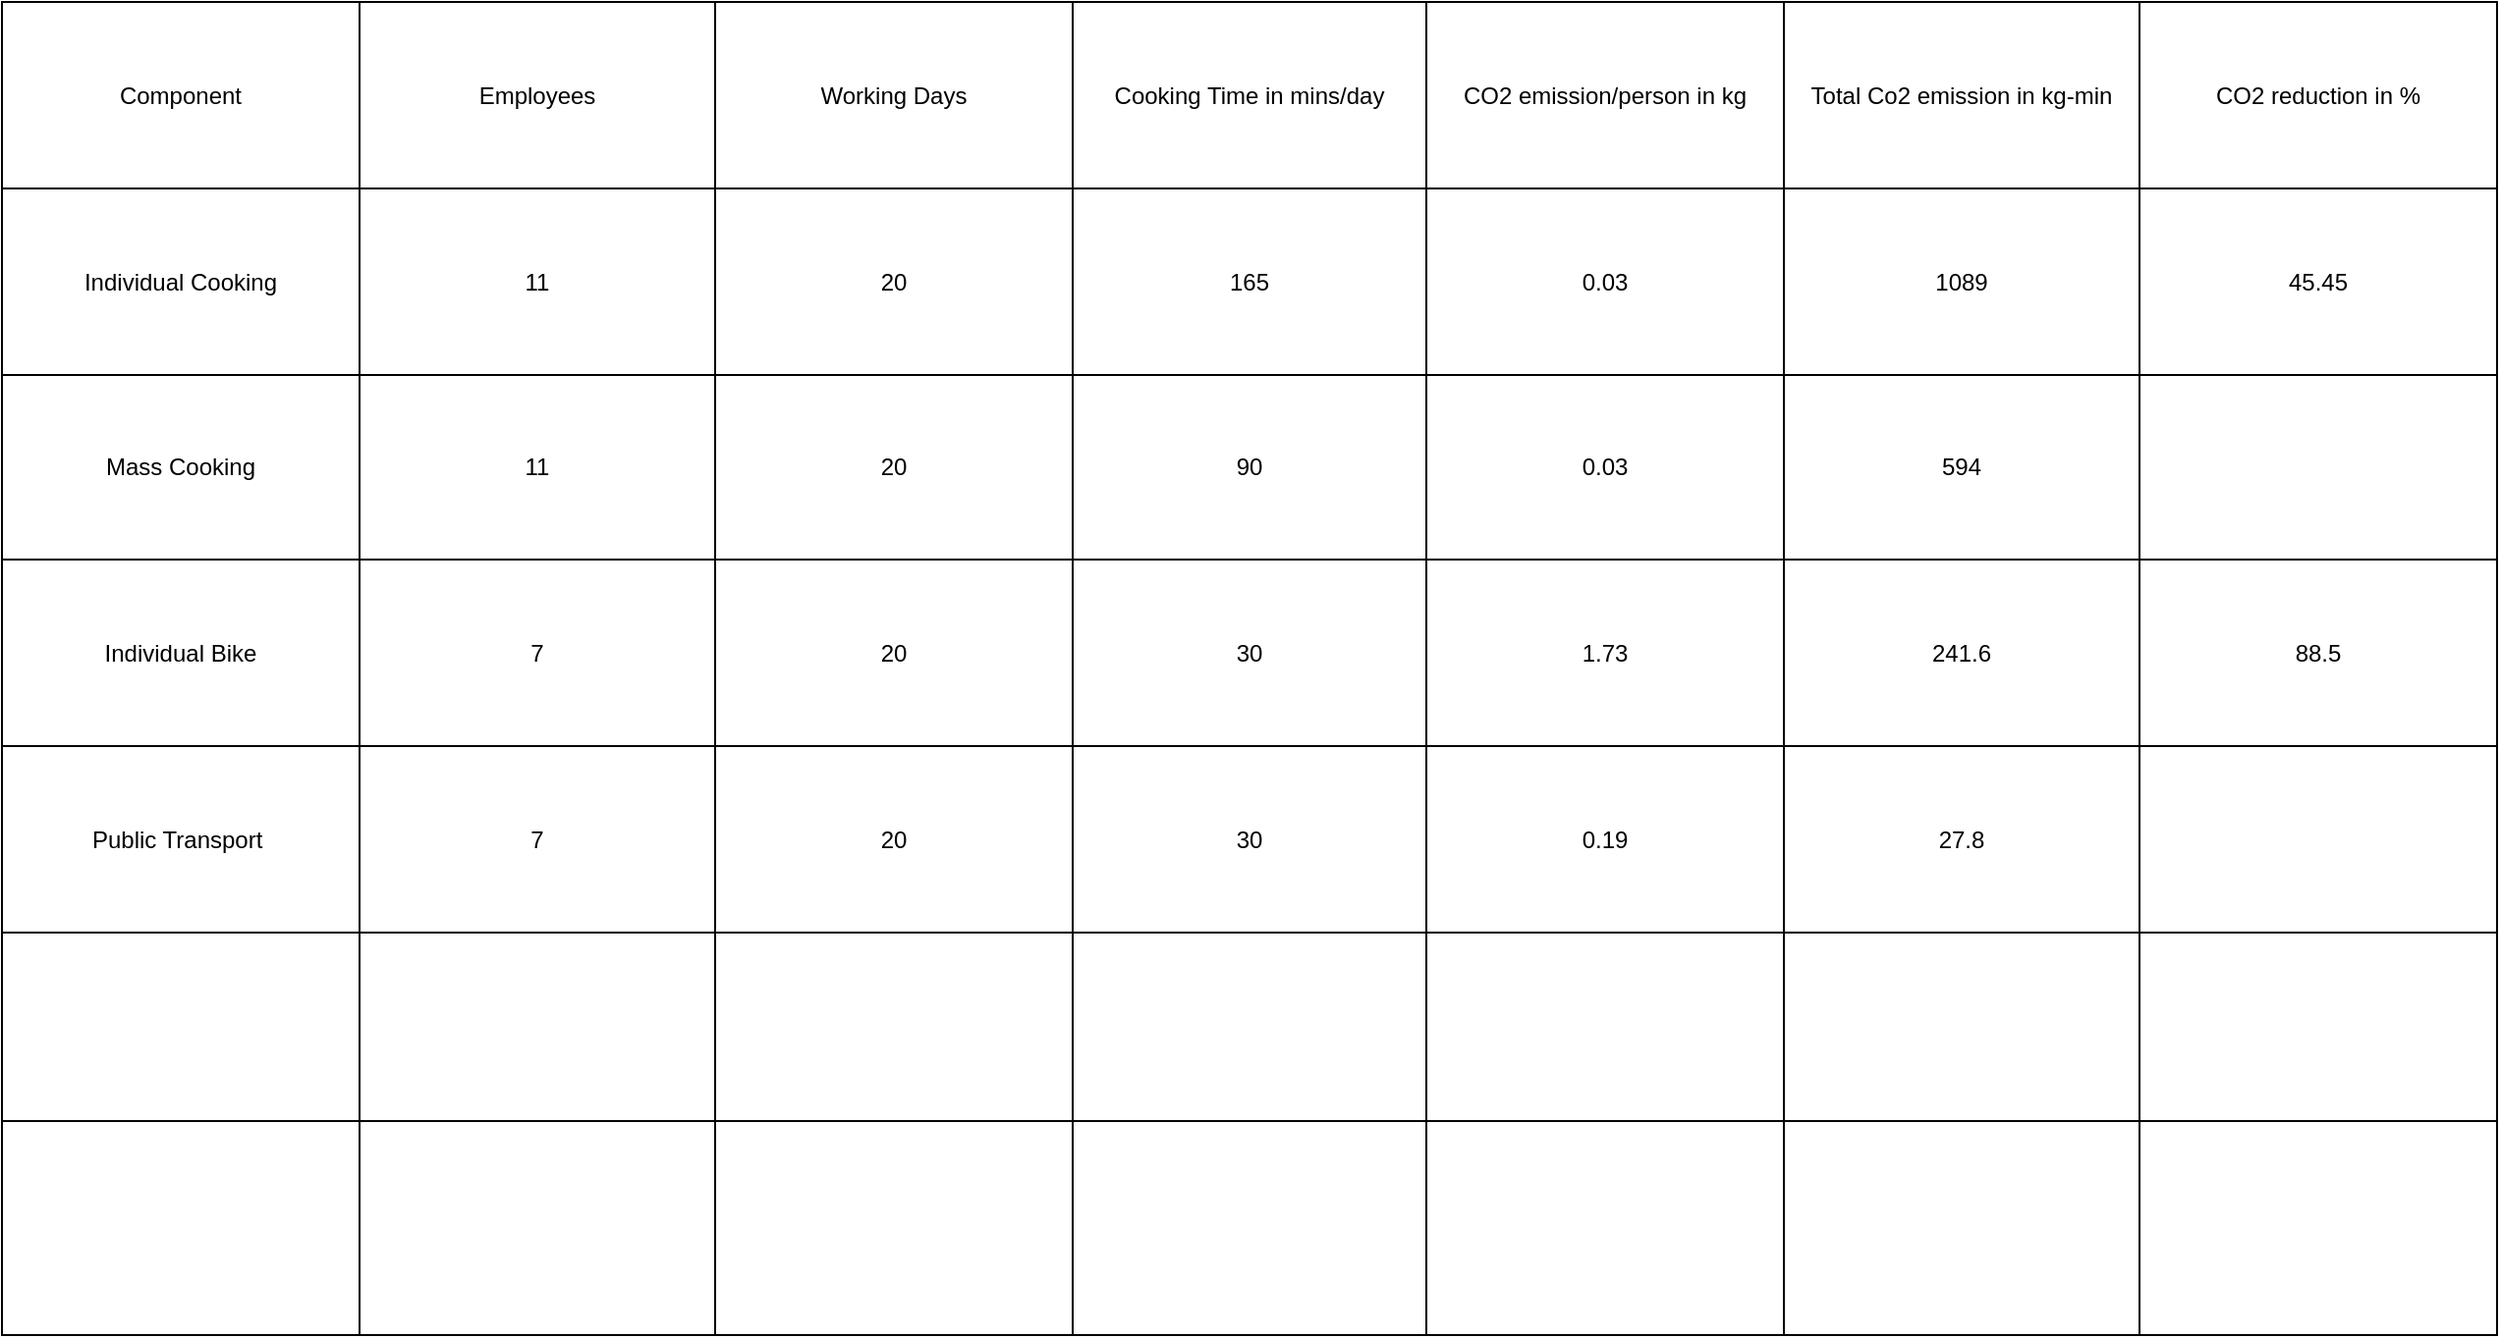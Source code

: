 <mxfile version="24.8.2">
  <diagram id="C5RBs43oDa-KdzZeNtuy" name="Page-1">
    <mxGraphModel dx="2261" dy="759" grid="1" gridSize="10" guides="1" tooltips="1" connect="1" arrows="1" fold="1" page="1" pageScale="1" pageWidth="827" pageHeight="1169" math="0" shadow="0">
      <root>
        <mxCell id="WIyWlLk6GJQsqaUBKTNV-0" />
        <mxCell id="WIyWlLk6GJQsqaUBKTNV-1" parent="WIyWlLk6GJQsqaUBKTNV-0" />
        <mxCell id="QHB-Y2uV8XMT2nwZTS_r-0" value="" style="shape=table;startSize=0;container=1;collapsible=0;childLayout=tableLayout;" parent="WIyWlLk6GJQsqaUBKTNV-1" vertex="1">
          <mxGeometry x="-710" y="50" width="1270" height="679" as="geometry" />
        </mxCell>
        <mxCell id="QHB-Y2uV8XMT2nwZTS_r-1" value="" style="shape=tableRow;horizontal=0;startSize=0;swimlaneHead=0;swimlaneBody=0;strokeColor=inherit;top=0;left=0;bottom=0;right=0;collapsible=0;dropTarget=0;fillColor=none;points=[[0,0.5],[1,0.5]];portConstraint=eastwest;" parent="QHB-Y2uV8XMT2nwZTS_r-0" vertex="1">
          <mxGeometry width="1270" height="95" as="geometry" />
        </mxCell>
        <mxCell id="QHB-Y2uV8XMT2nwZTS_r-2" value="Component" style="shape=partialRectangle;html=1;whiteSpace=wrap;connectable=0;strokeColor=inherit;overflow=hidden;fillColor=none;top=0;left=0;bottom=0;right=0;pointerEvents=1;" parent="QHB-Y2uV8XMT2nwZTS_r-1" vertex="1">
          <mxGeometry width="182" height="95" as="geometry">
            <mxRectangle width="182" height="95" as="alternateBounds" />
          </mxGeometry>
        </mxCell>
        <mxCell id="QHB-Y2uV8XMT2nwZTS_r-3" value="Employees" style="shape=partialRectangle;html=1;whiteSpace=wrap;connectable=0;strokeColor=inherit;overflow=hidden;fillColor=none;top=0;left=0;bottom=0;right=0;pointerEvents=1;" parent="QHB-Y2uV8XMT2nwZTS_r-1" vertex="1">
          <mxGeometry x="182" width="181" height="95" as="geometry">
            <mxRectangle width="181" height="95" as="alternateBounds" />
          </mxGeometry>
        </mxCell>
        <mxCell id="QHB-Y2uV8XMT2nwZTS_r-4" value="Working Days" style="shape=partialRectangle;html=1;whiteSpace=wrap;connectable=0;strokeColor=inherit;overflow=hidden;fillColor=none;top=0;left=0;bottom=0;right=0;pointerEvents=1;" parent="QHB-Y2uV8XMT2nwZTS_r-1" vertex="1">
          <mxGeometry x="363" width="182" height="95" as="geometry">
            <mxRectangle width="182" height="95" as="alternateBounds" />
          </mxGeometry>
        </mxCell>
        <mxCell id="QHB-Y2uV8XMT2nwZTS_r-5" value="Cooking Time in mins/day" style="shape=partialRectangle;html=1;whiteSpace=wrap;connectable=0;strokeColor=inherit;overflow=hidden;fillColor=none;top=0;left=0;bottom=0;right=0;pointerEvents=1;" parent="QHB-Y2uV8XMT2nwZTS_r-1" vertex="1">
          <mxGeometry x="545" width="180" height="95" as="geometry">
            <mxRectangle width="180" height="95" as="alternateBounds" />
          </mxGeometry>
        </mxCell>
        <mxCell id="QHB-Y2uV8XMT2nwZTS_r-6" value="CO2 emission/person in kg" style="shape=partialRectangle;html=1;whiteSpace=wrap;connectable=0;strokeColor=inherit;overflow=hidden;fillColor=none;top=0;left=0;bottom=0;right=0;pointerEvents=1;" parent="QHB-Y2uV8XMT2nwZTS_r-1" vertex="1">
          <mxGeometry x="725" width="182" height="95" as="geometry">
            <mxRectangle width="182" height="95" as="alternateBounds" />
          </mxGeometry>
        </mxCell>
        <mxCell id="QHB-Y2uV8XMT2nwZTS_r-7" value="Total Co2 emission in kg-min" style="shape=partialRectangle;html=1;whiteSpace=wrap;connectable=0;strokeColor=inherit;overflow=hidden;fillColor=none;top=0;left=0;bottom=0;right=0;pointerEvents=1;" parent="QHB-Y2uV8XMT2nwZTS_r-1" vertex="1">
          <mxGeometry x="907" width="181" height="95" as="geometry">
            <mxRectangle width="181" height="95" as="alternateBounds" />
          </mxGeometry>
        </mxCell>
        <mxCell id="QHB-Y2uV8XMT2nwZTS_r-8" value="CO2 reduction in %" style="shape=partialRectangle;html=1;whiteSpace=wrap;connectable=0;strokeColor=inherit;overflow=hidden;fillColor=none;top=0;left=0;bottom=0;right=0;pointerEvents=1;" parent="QHB-Y2uV8XMT2nwZTS_r-1" vertex="1">
          <mxGeometry x="1088" width="182" height="95" as="geometry">
            <mxRectangle width="182" height="95" as="alternateBounds" />
          </mxGeometry>
        </mxCell>
        <mxCell id="QHB-Y2uV8XMT2nwZTS_r-9" value="" style="shape=tableRow;horizontal=0;startSize=0;swimlaneHead=0;swimlaneBody=0;strokeColor=inherit;top=0;left=0;bottom=0;right=0;collapsible=0;dropTarget=0;fillColor=none;points=[[0,0.5],[1,0.5]];portConstraint=eastwest;" parent="QHB-Y2uV8XMT2nwZTS_r-0" vertex="1">
          <mxGeometry y="95" width="1270" height="95" as="geometry" />
        </mxCell>
        <mxCell id="QHB-Y2uV8XMT2nwZTS_r-10" value="Individual Cooking" style="shape=partialRectangle;html=1;whiteSpace=wrap;connectable=0;strokeColor=inherit;overflow=hidden;fillColor=none;top=0;left=0;bottom=0;right=0;pointerEvents=1;" parent="QHB-Y2uV8XMT2nwZTS_r-9" vertex="1">
          <mxGeometry width="182" height="95" as="geometry">
            <mxRectangle width="182" height="95" as="alternateBounds" />
          </mxGeometry>
        </mxCell>
        <mxCell id="QHB-Y2uV8XMT2nwZTS_r-11" value="11" style="shape=partialRectangle;html=1;whiteSpace=wrap;connectable=0;strokeColor=inherit;overflow=hidden;fillColor=none;top=0;left=0;bottom=0;right=0;pointerEvents=1;" parent="QHB-Y2uV8XMT2nwZTS_r-9" vertex="1">
          <mxGeometry x="182" width="181" height="95" as="geometry">
            <mxRectangle width="181" height="95" as="alternateBounds" />
          </mxGeometry>
        </mxCell>
        <mxCell id="QHB-Y2uV8XMT2nwZTS_r-12" value="20" style="shape=partialRectangle;html=1;whiteSpace=wrap;connectable=0;strokeColor=inherit;overflow=hidden;fillColor=none;top=0;left=0;bottom=0;right=0;pointerEvents=1;" parent="QHB-Y2uV8XMT2nwZTS_r-9" vertex="1">
          <mxGeometry x="363" width="182" height="95" as="geometry">
            <mxRectangle width="182" height="95" as="alternateBounds" />
          </mxGeometry>
        </mxCell>
        <mxCell id="QHB-Y2uV8XMT2nwZTS_r-13" value="165" style="shape=partialRectangle;html=1;whiteSpace=wrap;connectable=0;strokeColor=inherit;overflow=hidden;fillColor=none;top=0;left=0;bottom=0;right=0;pointerEvents=1;" parent="QHB-Y2uV8XMT2nwZTS_r-9" vertex="1">
          <mxGeometry x="545" width="180" height="95" as="geometry">
            <mxRectangle width="180" height="95" as="alternateBounds" />
          </mxGeometry>
        </mxCell>
        <mxCell id="QHB-Y2uV8XMT2nwZTS_r-14" value="0.03" style="shape=partialRectangle;html=1;whiteSpace=wrap;connectable=0;strokeColor=inherit;overflow=hidden;fillColor=none;top=0;left=0;bottom=0;right=0;pointerEvents=1;" parent="QHB-Y2uV8XMT2nwZTS_r-9" vertex="1">
          <mxGeometry x="725" width="182" height="95" as="geometry">
            <mxRectangle width="182" height="95" as="alternateBounds" />
          </mxGeometry>
        </mxCell>
        <mxCell id="QHB-Y2uV8XMT2nwZTS_r-15" value="1089" style="shape=partialRectangle;html=1;whiteSpace=wrap;connectable=0;strokeColor=inherit;overflow=hidden;fillColor=none;top=0;left=0;bottom=0;right=0;pointerEvents=1;" parent="QHB-Y2uV8XMT2nwZTS_r-9" vertex="1">
          <mxGeometry x="907" width="181" height="95" as="geometry">
            <mxRectangle width="181" height="95" as="alternateBounds" />
          </mxGeometry>
        </mxCell>
        <mxCell id="QHB-Y2uV8XMT2nwZTS_r-16" value="45.45" style="shape=partialRectangle;html=1;whiteSpace=wrap;connectable=0;strokeColor=inherit;overflow=hidden;fillColor=none;top=0;left=0;bottom=0;right=0;pointerEvents=1;" parent="QHB-Y2uV8XMT2nwZTS_r-9" vertex="1">
          <mxGeometry x="1088" width="182" height="95" as="geometry">
            <mxRectangle width="182" height="95" as="alternateBounds" />
          </mxGeometry>
        </mxCell>
        <mxCell id="QHB-Y2uV8XMT2nwZTS_r-17" value="" style="shape=tableRow;horizontal=0;startSize=0;swimlaneHead=0;swimlaneBody=0;strokeColor=inherit;top=0;left=0;bottom=0;right=0;collapsible=0;dropTarget=0;fillColor=none;points=[[0,0.5],[1,0.5]];portConstraint=eastwest;" parent="QHB-Y2uV8XMT2nwZTS_r-0" vertex="1">
          <mxGeometry y="190" width="1270" height="94" as="geometry" />
        </mxCell>
        <mxCell id="QHB-Y2uV8XMT2nwZTS_r-18" value="Mass Cooking" style="shape=partialRectangle;html=1;whiteSpace=wrap;connectable=0;strokeColor=inherit;overflow=hidden;fillColor=none;top=0;left=0;bottom=0;right=0;pointerEvents=1;" parent="QHB-Y2uV8XMT2nwZTS_r-17" vertex="1">
          <mxGeometry width="182" height="94" as="geometry">
            <mxRectangle width="182" height="94" as="alternateBounds" />
          </mxGeometry>
        </mxCell>
        <mxCell id="QHB-Y2uV8XMT2nwZTS_r-19" value="11" style="shape=partialRectangle;html=1;whiteSpace=wrap;connectable=0;strokeColor=inherit;overflow=hidden;fillColor=none;top=0;left=0;bottom=0;right=0;pointerEvents=1;" parent="QHB-Y2uV8XMT2nwZTS_r-17" vertex="1">
          <mxGeometry x="182" width="181" height="94" as="geometry">
            <mxRectangle width="181" height="94" as="alternateBounds" />
          </mxGeometry>
        </mxCell>
        <mxCell id="QHB-Y2uV8XMT2nwZTS_r-20" value="20" style="shape=partialRectangle;html=1;whiteSpace=wrap;connectable=0;strokeColor=inherit;overflow=hidden;fillColor=none;top=0;left=0;bottom=0;right=0;pointerEvents=1;" parent="QHB-Y2uV8XMT2nwZTS_r-17" vertex="1">
          <mxGeometry x="363" width="182" height="94" as="geometry">
            <mxRectangle width="182" height="94" as="alternateBounds" />
          </mxGeometry>
        </mxCell>
        <mxCell id="QHB-Y2uV8XMT2nwZTS_r-21" value="90" style="shape=partialRectangle;html=1;whiteSpace=wrap;connectable=0;strokeColor=inherit;overflow=hidden;fillColor=none;top=0;left=0;bottom=0;right=0;pointerEvents=1;" parent="QHB-Y2uV8XMT2nwZTS_r-17" vertex="1">
          <mxGeometry x="545" width="180" height="94" as="geometry">
            <mxRectangle width="180" height="94" as="alternateBounds" />
          </mxGeometry>
        </mxCell>
        <mxCell id="QHB-Y2uV8XMT2nwZTS_r-22" value="0.03" style="shape=partialRectangle;html=1;whiteSpace=wrap;connectable=0;strokeColor=inherit;overflow=hidden;fillColor=none;top=0;left=0;bottom=0;right=0;pointerEvents=1;" parent="QHB-Y2uV8XMT2nwZTS_r-17" vertex="1">
          <mxGeometry x="725" width="182" height="94" as="geometry">
            <mxRectangle width="182" height="94" as="alternateBounds" />
          </mxGeometry>
        </mxCell>
        <mxCell id="QHB-Y2uV8XMT2nwZTS_r-23" value="594" style="shape=partialRectangle;html=1;whiteSpace=wrap;connectable=0;strokeColor=inherit;overflow=hidden;fillColor=none;top=0;left=0;bottom=0;right=0;pointerEvents=1;" parent="QHB-Y2uV8XMT2nwZTS_r-17" vertex="1">
          <mxGeometry x="907" width="181" height="94" as="geometry">
            <mxRectangle width="181" height="94" as="alternateBounds" />
          </mxGeometry>
        </mxCell>
        <mxCell id="QHB-Y2uV8XMT2nwZTS_r-24" value="" style="shape=partialRectangle;html=1;whiteSpace=wrap;connectable=0;strokeColor=inherit;overflow=hidden;fillColor=none;top=0;left=0;bottom=0;right=0;pointerEvents=1;" parent="QHB-Y2uV8XMT2nwZTS_r-17" vertex="1">
          <mxGeometry x="1088" width="182" height="94" as="geometry">
            <mxRectangle width="182" height="94" as="alternateBounds" />
          </mxGeometry>
        </mxCell>
        <mxCell id="QHB-Y2uV8XMT2nwZTS_r-25" value="" style="shape=tableRow;horizontal=0;startSize=0;swimlaneHead=0;swimlaneBody=0;strokeColor=inherit;top=0;left=0;bottom=0;right=0;collapsible=0;dropTarget=0;fillColor=none;points=[[0,0.5],[1,0.5]];portConstraint=eastwest;" parent="QHB-Y2uV8XMT2nwZTS_r-0" vertex="1">
          <mxGeometry y="284" width="1270" height="95" as="geometry" />
        </mxCell>
        <mxCell id="QHB-Y2uV8XMT2nwZTS_r-26" value="Individual Bike" style="shape=partialRectangle;html=1;whiteSpace=wrap;connectable=0;strokeColor=inherit;overflow=hidden;fillColor=none;top=0;left=0;bottom=0;right=0;pointerEvents=1;" parent="QHB-Y2uV8XMT2nwZTS_r-25" vertex="1">
          <mxGeometry width="182" height="95" as="geometry">
            <mxRectangle width="182" height="95" as="alternateBounds" />
          </mxGeometry>
        </mxCell>
        <mxCell id="QHB-Y2uV8XMT2nwZTS_r-27" value="7" style="shape=partialRectangle;html=1;whiteSpace=wrap;connectable=0;strokeColor=inherit;overflow=hidden;fillColor=none;top=0;left=0;bottom=0;right=0;pointerEvents=1;" parent="QHB-Y2uV8XMT2nwZTS_r-25" vertex="1">
          <mxGeometry x="182" width="181" height="95" as="geometry">
            <mxRectangle width="181" height="95" as="alternateBounds" />
          </mxGeometry>
        </mxCell>
        <mxCell id="QHB-Y2uV8XMT2nwZTS_r-28" value="20" style="shape=partialRectangle;html=1;whiteSpace=wrap;connectable=0;strokeColor=inherit;overflow=hidden;fillColor=none;top=0;left=0;bottom=0;right=0;pointerEvents=1;" parent="QHB-Y2uV8XMT2nwZTS_r-25" vertex="1">
          <mxGeometry x="363" width="182" height="95" as="geometry">
            <mxRectangle width="182" height="95" as="alternateBounds" />
          </mxGeometry>
        </mxCell>
        <mxCell id="QHB-Y2uV8XMT2nwZTS_r-29" value="30" style="shape=partialRectangle;html=1;whiteSpace=wrap;connectable=0;strokeColor=inherit;overflow=hidden;fillColor=none;top=0;left=0;bottom=0;right=0;pointerEvents=1;" parent="QHB-Y2uV8XMT2nwZTS_r-25" vertex="1">
          <mxGeometry x="545" width="180" height="95" as="geometry">
            <mxRectangle width="180" height="95" as="alternateBounds" />
          </mxGeometry>
        </mxCell>
        <mxCell id="QHB-Y2uV8XMT2nwZTS_r-30" value="1.73" style="shape=partialRectangle;html=1;whiteSpace=wrap;connectable=0;strokeColor=inherit;overflow=hidden;fillColor=none;top=0;left=0;bottom=0;right=0;pointerEvents=1;" parent="QHB-Y2uV8XMT2nwZTS_r-25" vertex="1">
          <mxGeometry x="725" width="182" height="95" as="geometry">
            <mxRectangle width="182" height="95" as="alternateBounds" />
          </mxGeometry>
        </mxCell>
        <mxCell id="QHB-Y2uV8XMT2nwZTS_r-31" value="241.6" style="shape=partialRectangle;html=1;whiteSpace=wrap;connectable=0;strokeColor=inherit;overflow=hidden;fillColor=none;top=0;left=0;bottom=0;right=0;pointerEvents=1;" parent="QHB-Y2uV8XMT2nwZTS_r-25" vertex="1">
          <mxGeometry x="907" width="181" height="95" as="geometry">
            <mxRectangle width="181" height="95" as="alternateBounds" />
          </mxGeometry>
        </mxCell>
        <mxCell id="QHB-Y2uV8XMT2nwZTS_r-32" value="88.5" style="shape=partialRectangle;html=1;whiteSpace=wrap;connectable=0;strokeColor=inherit;overflow=hidden;fillColor=none;top=0;left=0;bottom=0;right=0;pointerEvents=1;" parent="QHB-Y2uV8XMT2nwZTS_r-25" vertex="1">
          <mxGeometry x="1088" width="182" height="95" as="geometry">
            <mxRectangle width="182" height="95" as="alternateBounds" />
          </mxGeometry>
        </mxCell>
        <mxCell id="QHB-Y2uV8XMT2nwZTS_r-33" value="" style="shape=tableRow;horizontal=0;startSize=0;swimlaneHead=0;swimlaneBody=0;strokeColor=inherit;top=0;left=0;bottom=0;right=0;collapsible=0;dropTarget=0;fillColor=none;points=[[0,0.5],[1,0.5]];portConstraint=eastwest;" parent="QHB-Y2uV8XMT2nwZTS_r-0" vertex="1">
          <mxGeometry y="379" width="1270" height="95" as="geometry" />
        </mxCell>
        <mxCell id="QHB-Y2uV8XMT2nwZTS_r-34" value="Public Transport&amp;nbsp;" style="shape=partialRectangle;html=1;whiteSpace=wrap;connectable=0;strokeColor=inherit;overflow=hidden;fillColor=none;top=0;left=0;bottom=0;right=0;pointerEvents=1;" parent="QHB-Y2uV8XMT2nwZTS_r-33" vertex="1">
          <mxGeometry width="182" height="95" as="geometry">
            <mxRectangle width="182" height="95" as="alternateBounds" />
          </mxGeometry>
        </mxCell>
        <mxCell id="QHB-Y2uV8XMT2nwZTS_r-35" value="7" style="shape=partialRectangle;html=1;whiteSpace=wrap;connectable=0;strokeColor=inherit;overflow=hidden;fillColor=none;top=0;left=0;bottom=0;right=0;pointerEvents=1;" parent="QHB-Y2uV8XMT2nwZTS_r-33" vertex="1">
          <mxGeometry x="182" width="181" height="95" as="geometry">
            <mxRectangle width="181" height="95" as="alternateBounds" />
          </mxGeometry>
        </mxCell>
        <mxCell id="QHB-Y2uV8XMT2nwZTS_r-36" value="20" style="shape=partialRectangle;html=1;whiteSpace=wrap;connectable=0;strokeColor=inherit;overflow=hidden;fillColor=none;top=0;left=0;bottom=0;right=0;pointerEvents=1;" parent="QHB-Y2uV8XMT2nwZTS_r-33" vertex="1">
          <mxGeometry x="363" width="182" height="95" as="geometry">
            <mxRectangle width="182" height="95" as="alternateBounds" />
          </mxGeometry>
        </mxCell>
        <mxCell id="QHB-Y2uV8XMT2nwZTS_r-37" value="30" style="shape=partialRectangle;html=1;whiteSpace=wrap;connectable=0;strokeColor=inherit;overflow=hidden;fillColor=none;top=0;left=0;bottom=0;right=0;pointerEvents=1;" parent="QHB-Y2uV8XMT2nwZTS_r-33" vertex="1">
          <mxGeometry x="545" width="180" height="95" as="geometry">
            <mxRectangle width="180" height="95" as="alternateBounds" />
          </mxGeometry>
        </mxCell>
        <mxCell id="QHB-Y2uV8XMT2nwZTS_r-38" value="0.19" style="shape=partialRectangle;html=1;whiteSpace=wrap;connectable=0;strokeColor=inherit;overflow=hidden;fillColor=none;top=0;left=0;bottom=0;right=0;pointerEvents=1;" parent="QHB-Y2uV8XMT2nwZTS_r-33" vertex="1">
          <mxGeometry x="725" width="182" height="95" as="geometry">
            <mxRectangle width="182" height="95" as="alternateBounds" />
          </mxGeometry>
        </mxCell>
        <mxCell id="QHB-Y2uV8XMT2nwZTS_r-39" value="27.8" style="shape=partialRectangle;html=1;whiteSpace=wrap;connectable=0;strokeColor=inherit;overflow=hidden;fillColor=none;top=0;left=0;bottom=0;right=0;pointerEvents=1;" parent="QHB-Y2uV8XMT2nwZTS_r-33" vertex="1">
          <mxGeometry x="907" width="181" height="95" as="geometry">
            <mxRectangle width="181" height="95" as="alternateBounds" />
          </mxGeometry>
        </mxCell>
        <mxCell id="QHB-Y2uV8XMT2nwZTS_r-40" value="" style="shape=partialRectangle;html=1;whiteSpace=wrap;connectable=0;strokeColor=inherit;overflow=hidden;fillColor=none;top=0;left=0;bottom=0;right=0;pointerEvents=1;" parent="QHB-Y2uV8XMT2nwZTS_r-33" vertex="1">
          <mxGeometry x="1088" width="182" height="95" as="geometry">
            <mxRectangle width="182" height="95" as="alternateBounds" />
          </mxGeometry>
        </mxCell>
        <mxCell id="QHB-Y2uV8XMT2nwZTS_r-41" value="" style="shape=tableRow;horizontal=0;startSize=0;swimlaneHead=0;swimlaneBody=0;strokeColor=inherit;top=0;left=0;bottom=0;right=0;collapsible=0;dropTarget=0;fillColor=none;points=[[0,0.5],[1,0.5]];portConstraint=eastwest;" parent="QHB-Y2uV8XMT2nwZTS_r-0" vertex="1">
          <mxGeometry y="474" width="1270" height="96" as="geometry" />
        </mxCell>
        <mxCell id="QHB-Y2uV8XMT2nwZTS_r-42" value="" style="shape=partialRectangle;html=1;whiteSpace=wrap;connectable=0;strokeColor=inherit;overflow=hidden;fillColor=none;top=0;left=0;bottom=0;right=0;pointerEvents=1;" parent="QHB-Y2uV8XMT2nwZTS_r-41" vertex="1">
          <mxGeometry width="182" height="96" as="geometry">
            <mxRectangle width="182" height="96" as="alternateBounds" />
          </mxGeometry>
        </mxCell>
        <mxCell id="QHB-Y2uV8XMT2nwZTS_r-43" value="" style="shape=partialRectangle;html=1;whiteSpace=wrap;connectable=0;strokeColor=inherit;overflow=hidden;fillColor=none;top=0;left=0;bottom=0;right=0;pointerEvents=1;" parent="QHB-Y2uV8XMT2nwZTS_r-41" vertex="1">
          <mxGeometry x="182" width="181" height="96" as="geometry">
            <mxRectangle width="181" height="96" as="alternateBounds" />
          </mxGeometry>
        </mxCell>
        <mxCell id="QHB-Y2uV8XMT2nwZTS_r-44" value="" style="shape=partialRectangle;html=1;whiteSpace=wrap;connectable=0;strokeColor=inherit;overflow=hidden;fillColor=none;top=0;left=0;bottom=0;right=0;pointerEvents=1;" parent="QHB-Y2uV8XMT2nwZTS_r-41" vertex="1">
          <mxGeometry x="363" width="182" height="96" as="geometry">
            <mxRectangle width="182" height="96" as="alternateBounds" />
          </mxGeometry>
        </mxCell>
        <mxCell id="QHB-Y2uV8XMT2nwZTS_r-45" value="" style="shape=partialRectangle;html=1;whiteSpace=wrap;connectable=0;strokeColor=inherit;overflow=hidden;fillColor=none;top=0;left=0;bottom=0;right=0;pointerEvents=1;" parent="QHB-Y2uV8XMT2nwZTS_r-41" vertex="1">
          <mxGeometry x="545" width="180" height="96" as="geometry">
            <mxRectangle width="180" height="96" as="alternateBounds" />
          </mxGeometry>
        </mxCell>
        <mxCell id="QHB-Y2uV8XMT2nwZTS_r-46" value="" style="shape=partialRectangle;html=1;whiteSpace=wrap;connectable=0;strokeColor=inherit;overflow=hidden;fillColor=none;top=0;left=0;bottom=0;right=0;pointerEvents=1;" parent="QHB-Y2uV8XMT2nwZTS_r-41" vertex="1">
          <mxGeometry x="725" width="182" height="96" as="geometry">
            <mxRectangle width="182" height="96" as="alternateBounds" />
          </mxGeometry>
        </mxCell>
        <mxCell id="QHB-Y2uV8XMT2nwZTS_r-47" value="" style="shape=partialRectangle;html=1;whiteSpace=wrap;connectable=0;strokeColor=inherit;overflow=hidden;fillColor=none;top=0;left=0;bottom=0;right=0;pointerEvents=1;" parent="QHB-Y2uV8XMT2nwZTS_r-41" vertex="1">
          <mxGeometry x="907" width="181" height="96" as="geometry">
            <mxRectangle width="181" height="96" as="alternateBounds" />
          </mxGeometry>
        </mxCell>
        <mxCell id="QHB-Y2uV8XMT2nwZTS_r-48" value="" style="shape=partialRectangle;html=1;whiteSpace=wrap;connectable=0;strokeColor=inherit;overflow=hidden;fillColor=none;top=0;left=0;bottom=0;right=0;pointerEvents=1;" parent="QHB-Y2uV8XMT2nwZTS_r-41" vertex="1">
          <mxGeometry x="1088" width="182" height="96" as="geometry">
            <mxRectangle width="182" height="96" as="alternateBounds" />
          </mxGeometry>
        </mxCell>
        <mxCell id="QHB-Y2uV8XMT2nwZTS_r-49" value="" style="shape=tableRow;horizontal=0;startSize=0;swimlaneHead=0;swimlaneBody=0;strokeColor=inherit;top=0;left=0;bottom=0;right=0;collapsible=0;dropTarget=0;fillColor=none;points=[[0,0.5],[1,0.5]];portConstraint=eastwest;" parent="QHB-Y2uV8XMT2nwZTS_r-0" vertex="1">
          <mxGeometry y="570" width="1270" height="109" as="geometry" />
        </mxCell>
        <mxCell id="QHB-Y2uV8XMT2nwZTS_r-50" value="" style="shape=partialRectangle;html=1;whiteSpace=wrap;connectable=0;strokeColor=inherit;overflow=hidden;fillColor=none;top=0;left=0;bottom=0;right=0;pointerEvents=1;" parent="QHB-Y2uV8XMT2nwZTS_r-49" vertex="1">
          <mxGeometry width="182" height="109" as="geometry">
            <mxRectangle width="182" height="109" as="alternateBounds" />
          </mxGeometry>
        </mxCell>
        <mxCell id="QHB-Y2uV8XMT2nwZTS_r-51" value="" style="shape=partialRectangle;html=1;whiteSpace=wrap;connectable=0;strokeColor=inherit;overflow=hidden;fillColor=none;top=0;left=0;bottom=0;right=0;pointerEvents=1;" parent="QHB-Y2uV8XMT2nwZTS_r-49" vertex="1">
          <mxGeometry x="182" width="181" height="109" as="geometry">
            <mxRectangle width="181" height="109" as="alternateBounds" />
          </mxGeometry>
        </mxCell>
        <mxCell id="QHB-Y2uV8XMT2nwZTS_r-52" value="" style="shape=partialRectangle;html=1;whiteSpace=wrap;connectable=0;strokeColor=inherit;overflow=hidden;fillColor=none;top=0;left=0;bottom=0;right=0;pointerEvents=1;" parent="QHB-Y2uV8XMT2nwZTS_r-49" vertex="1">
          <mxGeometry x="363" width="182" height="109" as="geometry">
            <mxRectangle width="182" height="109" as="alternateBounds" />
          </mxGeometry>
        </mxCell>
        <mxCell id="QHB-Y2uV8XMT2nwZTS_r-53" value="" style="shape=partialRectangle;html=1;whiteSpace=wrap;connectable=0;strokeColor=inherit;overflow=hidden;fillColor=none;top=0;left=0;bottom=0;right=0;pointerEvents=1;" parent="QHB-Y2uV8XMT2nwZTS_r-49" vertex="1">
          <mxGeometry x="545" width="180" height="109" as="geometry">
            <mxRectangle width="180" height="109" as="alternateBounds" />
          </mxGeometry>
        </mxCell>
        <mxCell id="QHB-Y2uV8XMT2nwZTS_r-54" value="" style="shape=partialRectangle;html=1;whiteSpace=wrap;connectable=0;strokeColor=inherit;overflow=hidden;fillColor=none;top=0;left=0;bottom=0;right=0;pointerEvents=1;" parent="QHB-Y2uV8XMT2nwZTS_r-49" vertex="1">
          <mxGeometry x="725" width="182" height="109" as="geometry">
            <mxRectangle width="182" height="109" as="alternateBounds" />
          </mxGeometry>
        </mxCell>
        <mxCell id="QHB-Y2uV8XMT2nwZTS_r-55" value="" style="shape=partialRectangle;html=1;whiteSpace=wrap;connectable=0;strokeColor=inherit;overflow=hidden;fillColor=none;top=0;left=0;bottom=0;right=0;pointerEvents=1;" parent="QHB-Y2uV8XMT2nwZTS_r-49" vertex="1">
          <mxGeometry x="907" width="181" height="109" as="geometry">
            <mxRectangle width="181" height="109" as="alternateBounds" />
          </mxGeometry>
        </mxCell>
        <mxCell id="QHB-Y2uV8XMT2nwZTS_r-56" value="" style="shape=partialRectangle;html=1;whiteSpace=wrap;connectable=0;strokeColor=inherit;overflow=hidden;fillColor=none;top=0;left=0;bottom=0;right=0;pointerEvents=1;" parent="QHB-Y2uV8XMT2nwZTS_r-49" vertex="1">
          <mxGeometry x="1088" width="182" height="109" as="geometry">
            <mxRectangle width="182" height="109" as="alternateBounds" />
          </mxGeometry>
        </mxCell>
      </root>
    </mxGraphModel>
  </diagram>
</mxfile>

